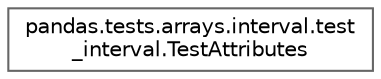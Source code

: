 digraph "Graphical Class Hierarchy"
{
 // LATEX_PDF_SIZE
  bgcolor="transparent";
  edge [fontname=Helvetica,fontsize=10,labelfontname=Helvetica,labelfontsize=10];
  node [fontname=Helvetica,fontsize=10,shape=box,height=0.2,width=0.4];
  rankdir="LR";
  Node0 [id="Node000000",label="pandas.tests.arrays.interval.test\l_interval.TestAttributes",height=0.2,width=0.4,color="grey40", fillcolor="white", style="filled",URL="$d0/df9/classpandas_1_1tests_1_1arrays_1_1interval_1_1test__interval_1_1TestAttributes.html",tooltip=" "];
}
